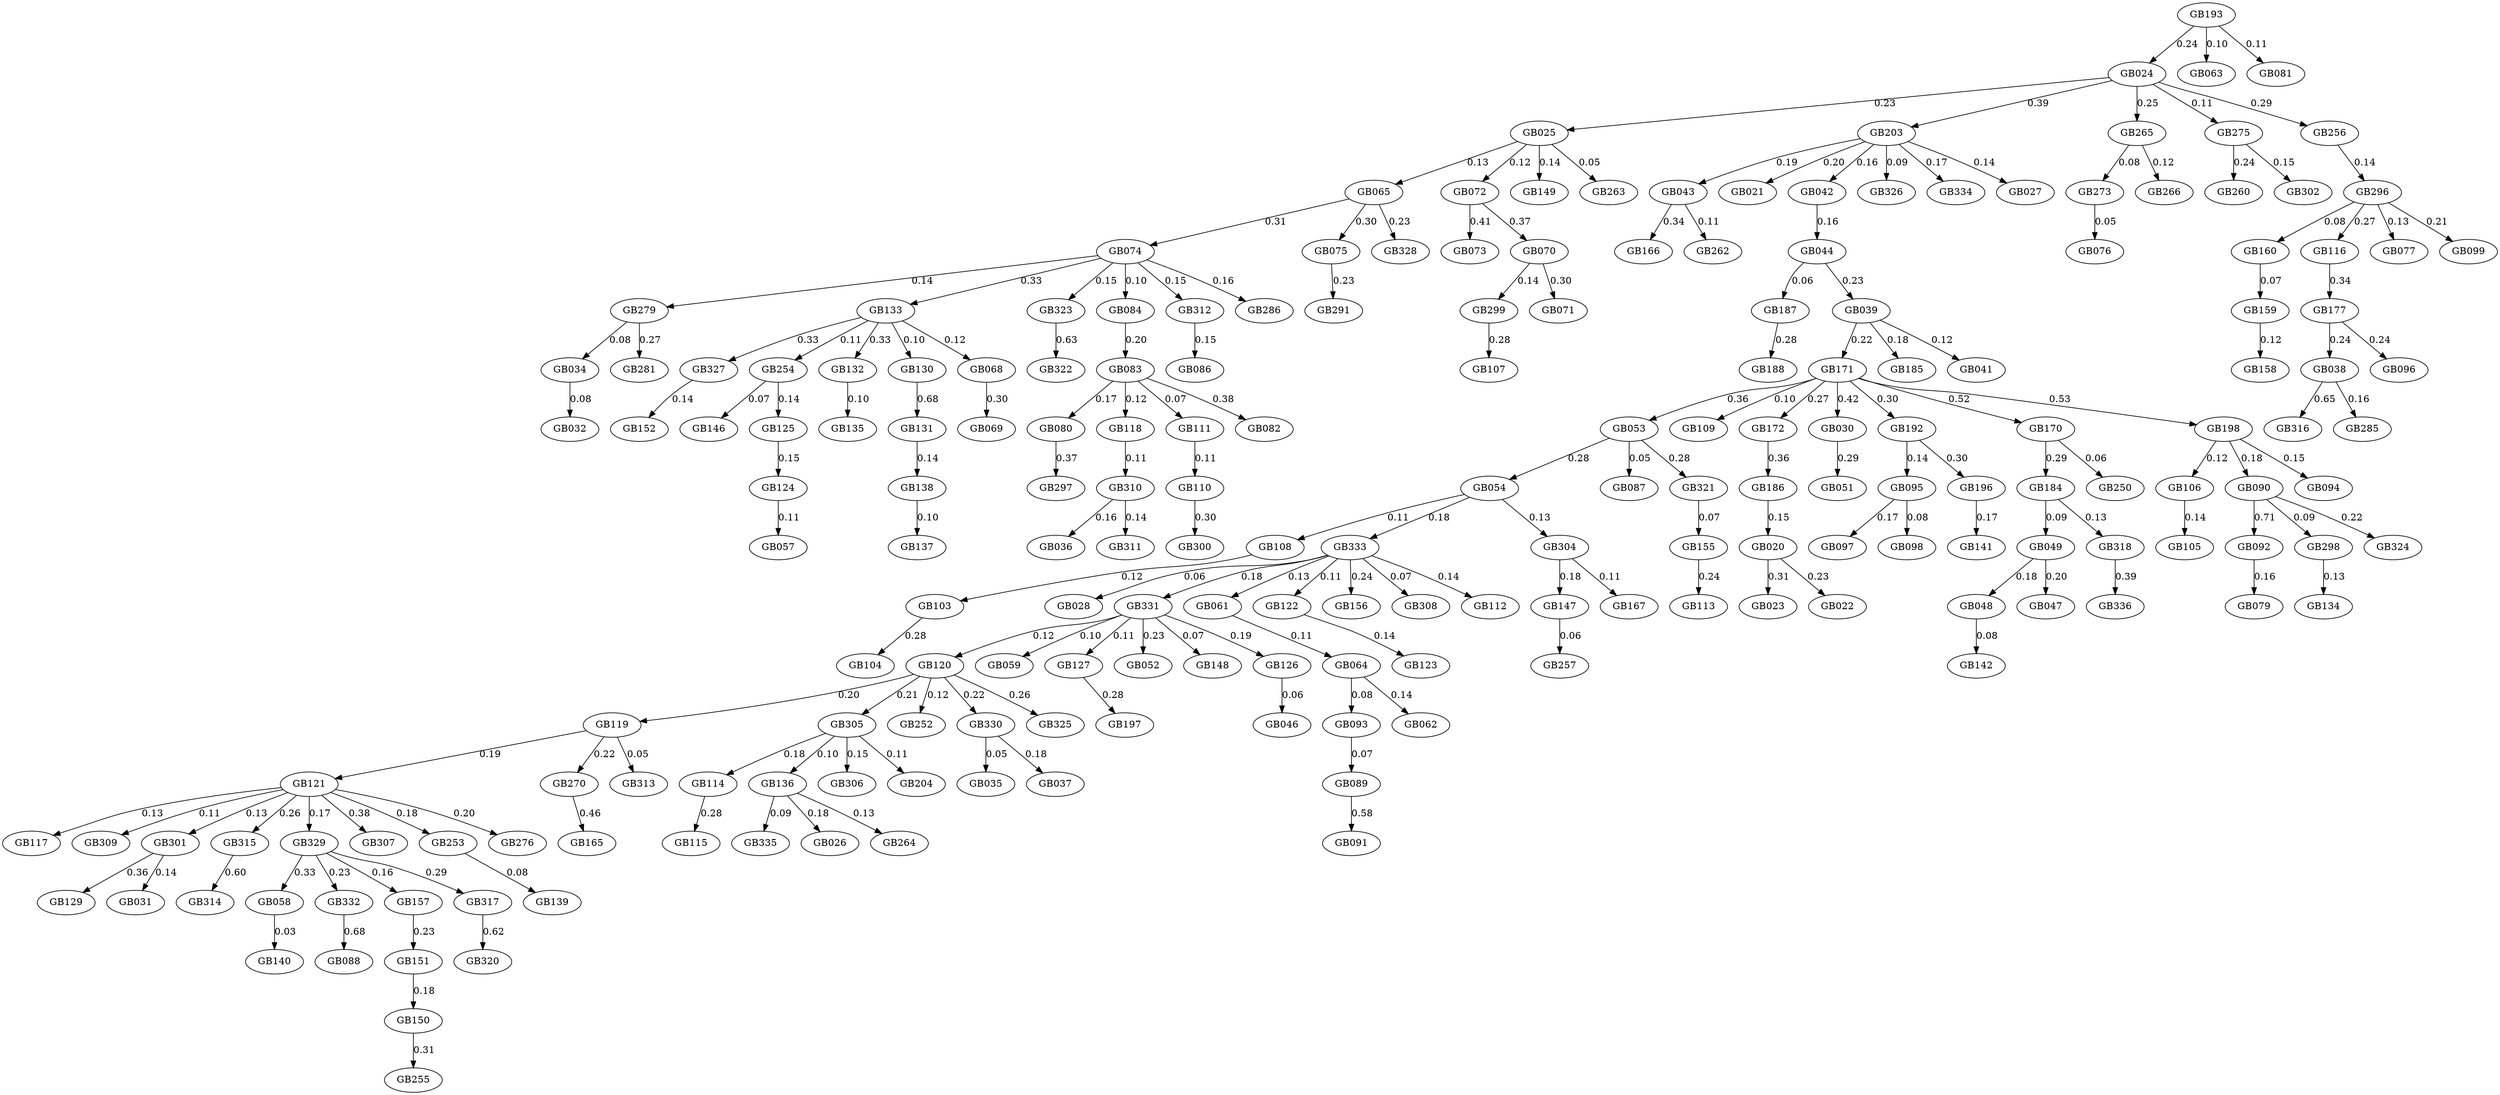 digraph G {
   GB114 -> GB115 [label="0.28"];
   GB058 -> GB140 [label="0.03"];
   GB108 -> GB103 [label="0.12"];
   GB025 -> GB065 [label="0.13"];
   GB171 -> GB053 [label="0.36"];
   GB203 -> GB043 [label="0.19"];
   GB074 -> GB279 [label="0.14"];
   GB120 -> GB119 [label="0.20"];
   GB327 -> GB152 [label="0.14"];
   GB254 -> GB146 [label="0.07"];
   GB160 -> GB159 [label="0.07"];
   GB120 -> GB305 [label="0.21"];
   GB054 -> GB333 [label="0.18"];
   GB125 -> GB124 [label="0.15"];
   GB136 -> GB335 [label="0.09"];
   GB044 -> GB187 [label="0.06"];
   GB159 -> GB158 [label="0.12"];
   GB332 -> GB088 [label="0.68"];
   GB024 -> GB265 [label="0.25"];
   GB083 -> GB080 [label="0.17"];
   GB024 -> GB203 [label="0.39"];
   GB177 -> GB038 [label="0.24"];
   GB333 -> GB028 [label="0.06"];
   GB331 -> GB059 [label="0.10"];
   GB039 -> GB171 [label="0.22"];
   GB171 -> GB109 [label="0.10"];
   GB034 -> GB032 [label="0.08"];
   GB092 -> GB079 [label="0.16"];
   GB120 -> GB252 [label="0.12"];
   GB331 -> GB127 [label="0.11"];
   GB048 -> GB142 [label="0.08"];
   GB333 -> GB061 [label="0.13"];
   GB054 -> GB304 [label="0.13"];
   GB116 -> GB177 [label="0.34"];
   GB305 -> GB114 [label="0.18"];
   GB151 -> GB150 [label="0.18"];
   GB043 -> GB166 [label="0.34"];
   GB265 -> GB273 [label="0.08"];
   GB093 -> GB089 [label="0.07"];
   GB121 -> GB117 [label="0.13"];
   GB171 -> GB172 [label="0.27"];
   GB172 -> GB186 [label="0.36"];
   GB132 -> GB135 [label="0.10"];
   GB095 -> GB097 [label="0.17"];
   GB121 -> GB309 [label="0.11"];
   GB331 -> GB120 [label="0.12"];
   GB304 -> GB147 [label="0.18"];
   GB095 -> GB098 [label="0.08"];
   GB171 -> GB030 [label="0.42"];
   GB121 -> GB301 [label="0.13"];
   GB038 -> GB316 [label="0.65"];
   GB184 -> GB049 [label="0.09"];
   GB133 -> GB130 [label="0.10"];
   GB121 -> GB315 [label="0.26"];
   GB275 -> GB260 [label="0.24"];
   GB184 -> GB318 [label="0.13"];
   GB193 -> GB024 [label="0.24"];
   GB331 -> GB052 [label="0.23"];
   GB296 -> GB116 [label="0.27"];
   GB121 -> GB329 [label="0.17"];
   GB203 -> GB021 [label="0.20"];
   GB323 -> GB322 [label="0.63"];
   GB138 -> GB137 [label="0.10"];
   GB157 -> GB151 [label="0.23"];
   GB275 -> GB302 [label="0.15"];
   GB192 -> GB196 [label="0.30"];
   GB203 -> GB042 [label="0.16"];
   GB133 -> GB068 [label="0.12"];
   GB170 -> GB184 [label="0.29"];
   GB254 -> GB125 [label="0.14"];
   GB083 -> GB118 [label="0.12"];
   GB329 -> GB058 [label="0.33"];
   GB301 -> GB129 [label="0.36"];
   GB119 -> GB121 [label="0.19"];
   GB186 -> GB020 [label="0.15"];
   GB049 -> GB047 [label="0.20"];
   GB111 -> GB110 [label="0.11"];
   GB265 -> GB266 [label="0.12"];
   GB330 -> GB035 [label="0.05"];
   GB331 -> GB148 [label="0.07"];
   GB150 -> GB255 [label="0.31"];
   GB074 -> GB084 [label="0.10"];
   GB068 -> GB069 [label="0.30"];
   GB025 -> GB072 [label="0.12"];
   GB196 -> GB141 [label="0.17"];
   GB333 -> GB122 [label="0.11"];
   GB305 -> GB306 [label="0.15"];
   GB025 -> GB149 [label="0.14"];
   GB301 -> GB031 [label="0.14"];
   GB039 -> GB185 [label="0.18"];
   GB299 -> GB107 [label="0.28"];
   GB333 -> GB331 [label="0.18"];
   GB065 -> GB075 [label="0.30"];
   GB187 -> GB188 [label="0.28"];
   GB170 -> GB250 [label="0.06"];
   GB192 -> GB095 [label="0.14"];
   GB198 -> GB106 [label="0.12"];
   GB074 -> GB312 [label="0.15"];
   GB126 -> GB046 [label="0.06"];
   GB315 -> GB314 [label="0.60"];
   GB124 -> GB057 [label="0.11"];
   GB080 -> GB297 [label="0.37"];
   GB053 -> GB087 [label="0.05"];
   GB083 -> GB082 [label="0.38"];
   GB024 -> GB025 [label="0.23"];
   GB103 -> GB104 [label="0.28"];
   GB044 -> GB039 [label="0.23"];
   GB089 -> GB091 [label="0.58"];
   GB064 -> GB093 [label="0.08"];
   GB054 -> GB108 [label="0.11"];
   GB064 -> GB062 [label="0.14"];
   GB122 -> GB123 [label="0.14"];
   GB333 -> GB156 [label="0.24"];
   GB121 -> GB307 [label="0.38"];
   GB279 -> GB281 [label="0.27"];
   GB090 -> GB298 [label="0.09"];
   GB049 -> GB048 [label="0.18"];
   GB155 -> GB113 [label="0.24"];
   GB304 -> GB167 [label="0.11"];
   GB136 -> GB026 [label="0.18"];
   GB203 -> GB326 [label="0.09"];
   GB312 -> GB086 [label="0.15"];
   GB072 -> GB073 [label="0.41"];
   GB321 -> GB155 [label="0.07"];
   GB120 -> GB330 [label="0.22"];
   GB133 -> GB254 [label="0.11"];
   GB083 -> GB111 [label="0.07"];
   GB317 -> GB320 [label="0.62"];
   GB136 -> GB264 [label="0.13"];
   GB298 -> GB134 [label="0.13"];
   GB198 -> GB090 [label="0.18"];
   GB273 -> GB076 [label="0.05"];
   GB203 -> GB334 [label="0.17"];
   GB074 -> GB286 [label="0.16"];
   GB253 -> GB139 [label="0.08"];
   GB121 -> GB253 [label="0.18"];
   GB039 -> GB041 [label="0.12"];
   GB065 -> GB328 [label="0.23"];
   GB072 -> GB070 [label="0.37"];
   GB127 -> GB197 [label="0.28"];
   GB121 -> GB276 [label="0.20"];
   GB333 -> GB308 [label="0.07"];
   GB065 -> GB074 [label="0.31"];
   GB120 -> GB325 [label="0.26"];
   GB131 -> GB138 [label="0.14"];
   GB020 -> GB023 [label="0.31"];
   GB038 -> GB285 [label="0.16"];
   GB177 -> GB096 [label="0.24"];
   GB329 -> GB317 [label="0.29"];
   GB330 -> GB037 [label="0.18"];
   GB310 -> GB036 [label="0.16"];
   GB329 -> GB157 [label="0.16"];
   GB119 -> GB270 [label="0.22"];
   GB270 -> GB165 [label="0.46"];
   GB318 -> GB336 [label="0.39"];
   GB024 -> GB256 [label="0.29"];
   GB171 -> GB170 [label="0.52"];
   GB020 -> GB022 [label="0.23"];
   GB030 -> GB051 [label="0.29"];
   GB119 -> GB313 [label="0.05"];
   GB075 -> GB291 [label="0.23"];
   GB133 -> GB327 [label="0.33"];
   GB043 -> GB262 [label="0.11"];
   GB331 -> GB126 [label="0.19"];
   GB130 -> GB131 [label="0.68"];
   GB193 -> GB063 [label="0.10"];
   GB279 -> GB034 [label="0.08"];
   GB329 -> GB332 [label="0.23"];
   GB070 -> GB299 [label="0.14"];
   GB256 -> GB296 [label="0.14"];
   GB305 -> GB204 [label="0.11"];
   GB171 -> GB198 [label="0.53"];
   GB053 -> GB054 [label="0.28"];
   GB133 -> GB132 [label="0.33"];
   GB074 -> GB133 [label="0.33"];
   GB110 -> GB300 [label="0.30"];
   GB333 -> GB112 [label="0.14"];
   GB090 -> GB324 [label="0.22"];
   GB203 -> GB027 [label="0.14"];
   GB061 -> GB064 [label="0.11"];
   GB106 -> GB105 [label="0.14"];
   GB025 -> GB263 [label="0.05"];
   GB296 -> GB077 [label="0.13"];
   GB070 -> GB071 [label="0.30"];
   GB074 -> GB323 [label="0.15"];
   GB118 -> GB310 [label="0.11"];
   GB171 -> GB192 [label="0.30"];
   GB296 -> GB099 [label="0.21"];
   GB198 -> GB094 [label="0.15"];
   GB042 -> GB044 [label="0.16"];
   GB305 -> GB136 [label="0.10"];
   GB310 -> GB311 [label="0.14"];
   GB090 -> GB092 [label="0.71"];
   GB084 -> GB083 [label="0.20"];
   GB024 -> GB275 [label="0.11"];
   GB296 -> GB160 [label="0.08"];
   GB193 -> GB081 [label="0.11"];
   GB053 -> GB321 [label="0.28"];
   GB147 -> GB257 [label="0.06"];
   GB080;
   GB081;
   GB082;
   GB270;
   GB084;
   GB276;
   GB086;
   GB087;
   GB088;
   GB089;
   GB279;
   GB160;
   GB167;
   GB166;
   GB165;
   GB083;
   GB320;
   GB138;
   GB275;
   GB139;
   GB079;
   GB075;
   GB265;
   GB077;
   GB076;
   GB260;
   GB070;
   GB262;
   GB072;
   GB039;
   GB131;
   GB135;
   GB273;
   GB068;
   GB069;
   GB064;
   GB065;
   GB062;
   GB327;
   GB061;
   GB188;
   GB326;
   GB185;
   GB184;
   GB187;
   GB186;
   GB091;
   GB159;
   GB177;
   GB170;
   GB171;
   GB172;
   GB052;
   GB325;
   GB324;
   GB059;
   GB058;
   GB321;
   GB042;
   GB323;
   GB322;
   GB053;
   GB203;
   GB051;
   GB298;
   GB057;
   GB328;
   GB204;
   GB054;
   GB198;
   GB099;
   GB192;
   GB193;
   GB098;
   GB196;
   GB197;
   GB291;
   GB297;
   GB296;
   GB299;
   GB123;
   GB049;
   GB103;
   GB105;
   GB104;
   GB107;
   GB106;
   GB109;
   GB108;
   GB336;
   GB255;
   GB334;
   GB335;
   GB332;
   GB333;
   GB330;
   GB331;
   GB318;
   GB250;
   GB281;
   GB286;
   GB285;
   GB112;
   GB113;
   GB110;
   GB111;
   GB116;
   GB117;
   GB114;
   GB115;
   GB118;
   GB119;
   GB147;
   GB302;
   GB301;
   GB146;
   GB307;
   GB306;
   GB305;
   GB304;
   GB264;
   GB310;
   GB309;
   GB308;
   GB140;
   GB142;
   GB044;
   GB046;
   GB047;
   GB041;
   GB129;
   GB043;
   GB127;
   GB126;
   GB125;
   GB124;
   GB048;
   GB122;
   GB121;
   GB120;
   GB063;
   GB254;
   GB257;
   GB256;
   GB149;
   GB148;
   GB253;
   GB252;
   GB314;
   GB315;
   GB316;
   GB317;
   GB141;
   GB311;
   GB312;
   GB313;
   GB300;
   GB031;
   GB030;
   GB032;
   GB035;
   GB034;
   GB037;
   GB036;
   GB130;
   GB038;
   GB132;
   GB133;
   GB134;
   GB266;
   GB136;
   GB137;
   GB097;
   GB096;
   GB095;
   GB094;
   GB093;
   GB092;
   GB158;
   GB090;
   GB156;
   GB157;
   GB155;
   GB152;
   GB150;
   GB151;
   GB071;
   GB329;
   GB073;
   GB263;
   GB074;
   GB022;
   GB023;
   GB020;
   GB021;
   GB026;
   GB027;
   GB024;
   GB025;
   GB028;

}
